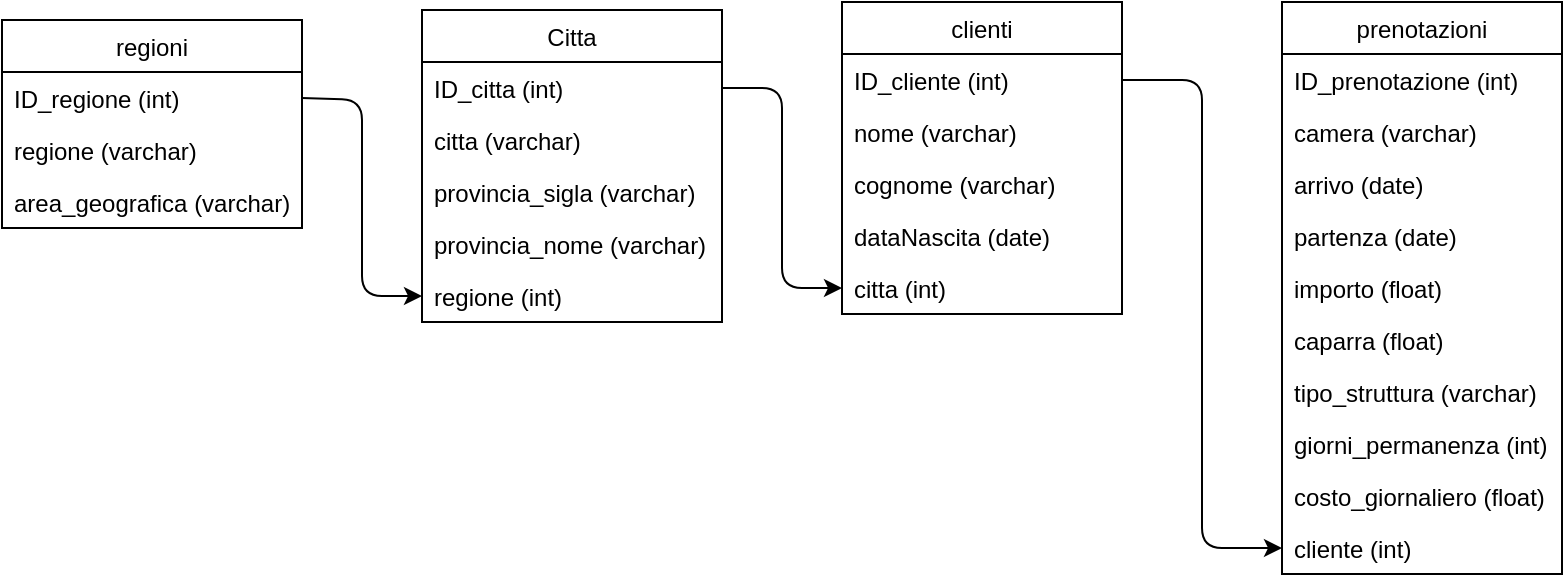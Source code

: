 <mxfile version="21.2.1" type="device">
  <diagram id="suvDxIFzaIpiasAPUyJD" name="Page-1">
    <mxGraphModel dx="1379" dy="916" grid="1" gridSize="10" guides="1" tooltips="1" connect="1" arrows="1" fold="1" page="1" pageScale="1" pageWidth="827" pageHeight="1169" math="0" shadow="0">
      <root>
        <mxCell id="0" />
        <mxCell id="1" parent="0" />
        <mxCell id="8oHFzMwECWW_9gzlxzWU-4" value="regioni" style="swimlane;fontStyle=0;childLayout=stackLayout;horizontal=1;startSize=26;fillColor=none;horizontalStack=0;resizeParent=1;resizeParentMax=0;resizeLast=0;collapsible=1;marginBottom=0;" parent="1" vertex="1">
          <mxGeometry x="20" y="240" width="150" height="104" as="geometry" />
        </mxCell>
        <mxCell id="8oHFzMwECWW_9gzlxzWU-5" value="ID_regione (int)" style="text;strokeColor=none;fillColor=none;align=left;verticalAlign=top;spacingLeft=4;spacingRight=4;overflow=hidden;rotatable=0;points=[[0,0.5],[1,0.5]];portConstraint=eastwest;" parent="8oHFzMwECWW_9gzlxzWU-4" vertex="1">
          <mxGeometry y="26" width="150" height="26" as="geometry" />
        </mxCell>
        <mxCell id="8oHFzMwECWW_9gzlxzWU-6" value="regione (varchar)" style="text;strokeColor=none;fillColor=none;align=left;verticalAlign=top;spacingLeft=4;spacingRight=4;overflow=hidden;rotatable=0;points=[[0,0.5],[1,0.5]];portConstraint=eastwest;" parent="8oHFzMwECWW_9gzlxzWU-4" vertex="1">
          <mxGeometry y="52" width="150" height="26" as="geometry" />
        </mxCell>
        <mxCell id="8oHFzMwECWW_9gzlxzWU-7" value="area_geografica (varchar)" style="text;strokeColor=none;fillColor=none;align=left;verticalAlign=top;spacingLeft=4;spacingRight=4;overflow=hidden;rotatable=0;points=[[0,0.5],[1,0.5]];portConstraint=eastwest;" parent="8oHFzMwECWW_9gzlxzWU-4" vertex="1">
          <mxGeometry y="78" width="150" height="26" as="geometry" />
        </mxCell>
        <mxCell id="8oHFzMwECWW_9gzlxzWU-12" value="clienti" style="swimlane;fontStyle=0;childLayout=stackLayout;horizontal=1;startSize=26;fillColor=none;horizontalStack=0;resizeParent=1;resizeParentMax=0;resizeLast=0;collapsible=1;marginBottom=0;" parent="1" vertex="1">
          <mxGeometry x="440" y="231" width="140" height="156" as="geometry" />
        </mxCell>
        <mxCell id="8oHFzMwECWW_9gzlxzWU-13" value="ID_cliente (int)" style="text;strokeColor=none;fillColor=none;align=left;verticalAlign=top;spacingLeft=4;spacingRight=4;overflow=hidden;rotatable=0;points=[[0,0.5],[1,0.5]];portConstraint=eastwest;" parent="8oHFzMwECWW_9gzlxzWU-12" vertex="1">
          <mxGeometry y="26" width="140" height="26" as="geometry" />
        </mxCell>
        <mxCell id="8oHFzMwECWW_9gzlxzWU-14" value="nome (varchar)" style="text;strokeColor=none;fillColor=none;align=left;verticalAlign=top;spacingLeft=4;spacingRight=4;overflow=hidden;rotatable=0;points=[[0,0.5],[1,0.5]];portConstraint=eastwest;" parent="8oHFzMwECWW_9gzlxzWU-12" vertex="1">
          <mxGeometry y="52" width="140" height="26" as="geometry" />
        </mxCell>
        <mxCell id="8oHFzMwECWW_9gzlxzWU-15" value="cognome (varchar)" style="text;strokeColor=none;fillColor=none;align=left;verticalAlign=top;spacingLeft=4;spacingRight=4;overflow=hidden;rotatable=0;points=[[0,0.5],[1,0.5]];portConstraint=eastwest;" parent="8oHFzMwECWW_9gzlxzWU-12" vertex="1">
          <mxGeometry y="78" width="140" height="26" as="geometry" />
        </mxCell>
        <mxCell id="8oHFzMwECWW_9gzlxzWU-16" value="dataNascita (date)" style="text;strokeColor=none;fillColor=none;align=left;verticalAlign=top;spacingLeft=4;spacingRight=4;overflow=hidden;rotatable=0;points=[[0,0.5],[1,0.5]];portConstraint=eastwest;" parent="8oHFzMwECWW_9gzlxzWU-12" vertex="1">
          <mxGeometry y="104" width="140" height="26" as="geometry" />
        </mxCell>
        <mxCell id="8oHFzMwECWW_9gzlxzWU-17" value="citta (int)" style="text;strokeColor=none;fillColor=none;align=left;verticalAlign=top;spacingLeft=4;spacingRight=4;overflow=hidden;rotatable=0;points=[[0,0.5],[1,0.5]];portConstraint=eastwest;" parent="8oHFzMwECWW_9gzlxzWU-12" vertex="1">
          <mxGeometry y="130" width="140" height="26" as="geometry" />
        </mxCell>
        <mxCell id="8oHFzMwECWW_9gzlxzWU-18" value="prenotazioni" style="swimlane;fontStyle=0;childLayout=stackLayout;horizontal=1;startSize=26;fillColor=none;horizontalStack=0;resizeParent=1;resizeParentMax=0;resizeLast=0;collapsible=1;marginBottom=0;" parent="1" vertex="1">
          <mxGeometry x="660" y="231" width="140" height="286" as="geometry" />
        </mxCell>
        <mxCell id="8oHFzMwECWW_9gzlxzWU-19" value="ID_prenotazione (int)" style="text;strokeColor=none;fillColor=none;align=left;verticalAlign=top;spacingLeft=4;spacingRight=4;overflow=hidden;rotatable=0;points=[[0,0.5],[1,0.5]];portConstraint=eastwest;" parent="8oHFzMwECWW_9gzlxzWU-18" vertex="1">
          <mxGeometry y="26" width="140" height="26" as="geometry" />
        </mxCell>
        <mxCell id="8oHFzMwECWW_9gzlxzWU-20" value="camera (varchar)" style="text;strokeColor=none;fillColor=none;align=left;verticalAlign=top;spacingLeft=4;spacingRight=4;overflow=hidden;rotatable=0;points=[[0,0.5],[1,0.5]];portConstraint=eastwest;" parent="8oHFzMwECWW_9gzlxzWU-18" vertex="1">
          <mxGeometry y="52" width="140" height="26" as="geometry" />
        </mxCell>
        <mxCell id="8oHFzMwECWW_9gzlxzWU-21" value="arrivo (date)" style="text;strokeColor=none;fillColor=none;align=left;verticalAlign=top;spacingLeft=4;spacingRight=4;overflow=hidden;rotatable=0;points=[[0,0.5],[1,0.5]];portConstraint=eastwest;" parent="8oHFzMwECWW_9gzlxzWU-18" vertex="1">
          <mxGeometry y="78" width="140" height="26" as="geometry" />
        </mxCell>
        <mxCell id="8oHFzMwECWW_9gzlxzWU-22" value="partenza (date)" style="text;strokeColor=none;fillColor=none;align=left;verticalAlign=top;spacingLeft=4;spacingRight=4;overflow=hidden;rotatable=0;points=[[0,0.5],[1,0.5]];portConstraint=eastwest;" parent="8oHFzMwECWW_9gzlxzWU-18" vertex="1">
          <mxGeometry y="104" width="140" height="26" as="geometry" />
        </mxCell>
        <mxCell id="8oHFzMwECWW_9gzlxzWU-23" value="importo (float)" style="text;strokeColor=none;fillColor=none;align=left;verticalAlign=top;spacingLeft=4;spacingRight=4;overflow=hidden;rotatable=0;points=[[0,0.5],[1,0.5]];portConstraint=eastwest;" parent="8oHFzMwECWW_9gzlxzWU-18" vertex="1">
          <mxGeometry y="130" width="140" height="26" as="geometry" />
        </mxCell>
        <mxCell id="8oHFzMwECWW_9gzlxzWU-24" value="caparra (float)" style="text;strokeColor=none;fillColor=none;align=left;verticalAlign=top;spacingLeft=4;spacingRight=4;overflow=hidden;rotatable=0;points=[[0,0.5],[1,0.5]];portConstraint=eastwest;" parent="8oHFzMwECWW_9gzlxzWU-18" vertex="1">
          <mxGeometry y="156" width="140" height="26" as="geometry" />
        </mxCell>
        <mxCell id="8oHFzMwECWW_9gzlxzWU-25" value="tipo_struttura (varchar)" style="text;strokeColor=none;fillColor=none;align=left;verticalAlign=top;spacingLeft=4;spacingRight=4;overflow=hidden;rotatable=0;points=[[0,0.5],[1,0.5]];portConstraint=eastwest;" parent="8oHFzMwECWW_9gzlxzWU-18" vertex="1">
          <mxGeometry y="182" width="140" height="26" as="geometry" />
        </mxCell>
        <mxCell id="8oHFzMwECWW_9gzlxzWU-26" value="giorni_permanenza (int)" style="text;strokeColor=none;fillColor=none;align=left;verticalAlign=top;spacingLeft=4;spacingRight=4;overflow=hidden;rotatable=0;points=[[0,0.5],[1,0.5]];portConstraint=eastwest;" parent="8oHFzMwECWW_9gzlxzWU-18" vertex="1">
          <mxGeometry y="208" width="140" height="26" as="geometry" />
        </mxCell>
        <mxCell id="8oHFzMwECWW_9gzlxzWU-27" value="costo_giornaliero (float)" style="text;strokeColor=none;fillColor=none;align=left;verticalAlign=top;spacingLeft=4;spacingRight=4;overflow=hidden;rotatable=0;points=[[0,0.5],[1,0.5]];portConstraint=eastwest;" parent="8oHFzMwECWW_9gzlxzWU-18" vertex="1">
          <mxGeometry y="234" width="140" height="26" as="geometry" />
        </mxCell>
        <mxCell id="8oHFzMwECWW_9gzlxzWU-28" value="cliente (int)" style="text;strokeColor=none;fillColor=none;align=left;verticalAlign=top;spacingLeft=4;spacingRight=4;overflow=hidden;rotatable=0;points=[[0,0.5],[1,0.5]];portConstraint=eastwest;" parent="8oHFzMwECWW_9gzlxzWU-18" vertex="1">
          <mxGeometry y="260" width="140" height="26" as="geometry" />
        </mxCell>
        <mxCell id="8oHFzMwECWW_9gzlxzWU-29" value="Citta" style="swimlane;fontStyle=0;childLayout=stackLayout;horizontal=1;startSize=26;fillColor=none;horizontalStack=0;resizeParent=1;resizeParentMax=0;resizeLast=0;collapsible=1;marginBottom=0;" parent="1" vertex="1">
          <mxGeometry x="230" y="235" width="150" height="156" as="geometry" />
        </mxCell>
        <mxCell id="8oHFzMwECWW_9gzlxzWU-30" value="ID_citta (int)" style="text;strokeColor=none;fillColor=none;align=left;verticalAlign=top;spacingLeft=4;spacingRight=4;overflow=hidden;rotatable=0;points=[[0,0.5],[1,0.5]];portConstraint=eastwest;" parent="8oHFzMwECWW_9gzlxzWU-29" vertex="1">
          <mxGeometry y="26" width="150" height="26" as="geometry" />
        </mxCell>
        <mxCell id="8oHFzMwECWW_9gzlxzWU-31" value="citta (varchar)" style="text;strokeColor=none;fillColor=none;align=left;verticalAlign=top;spacingLeft=4;spacingRight=4;overflow=hidden;rotatable=0;points=[[0,0.5],[1,0.5]];portConstraint=eastwest;" parent="8oHFzMwECWW_9gzlxzWU-29" vertex="1">
          <mxGeometry y="52" width="150" height="26" as="geometry" />
        </mxCell>
        <mxCell id="8oHFzMwECWW_9gzlxzWU-32" value="provincia_sigla (varchar)" style="text;strokeColor=none;fillColor=none;align=left;verticalAlign=top;spacingLeft=4;spacingRight=4;overflow=hidden;rotatable=0;points=[[0,0.5],[1,0.5]];portConstraint=eastwest;" parent="8oHFzMwECWW_9gzlxzWU-29" vertex="1">
          <mxGeometry y="78" width="150" height="26" as="geometry" />
        </mxCell>
        <mxCell id="8oHFzMwECWW_9gzlxzWU-33" value="provincia_nome (varchar)" style="text;strokeColor=none;fillColor=none;align=left;verticalAlign=top;spacingLeft=4;spacingRight=4;overflow=hidden;rotatable=0;points=[[0,0.5],[1,0.5]];portConstraint=eastwest;" parent="8oHFzMwECWW_9gzlxzWU-29" vertex="1">
          <mxGeometry y="104" width="150" height="26" as="geometry" />
        </mxCell>
        <mxCell id="8oHFzMwECWW_9gzlxzWU-34" value="regione (int)" style="text;strokeColor=none;fillColor=none;align=left;verticalAlign=top;spacingLeft=4;spacingRight=4;overflow=hidden;rotatable=0;points=[[0,0.5],[1,0.5]];portConstraint=eastwest;" parent="8oHFzMwECWW_9gzlxzWU-29" vertex="1">
          <mxGeometry y="130" width="150" height="26" as="geometry" />
        </mxCell>
        <mxCell id="8oHFzMwECWW_9gzlxzWU-35" value="" style="endArrow=classic;html=1;entryX=0;entryY=0.5;entryDx=0;entryDy=0;exitX=1;exitY=0.5;exitDx=0;exitDy=0;" parent="1" source="8oHFzMwECWW_9gzlxzWU-5" target="8oHFzMwECWW_9gzlxzWU-34" edge="1">
          <mxGeometry width="50" height="50" relative="1" as="geometry">
            <mxPoint x="100" y="590" as="sourcePoint" />
            <mxPoint x="150" y="540" as="targetPoint" />
            <Array as="points">
              <mxPoint x="200" y="280" />
              <mxPoint x="200" y="378" />
            </Array>
          </mxGeometry>
        </mxCell>
        <mxCell id="8oHFzMwECWW_9gzlxzWU-37" value="" style="endArrow=classic;html=1;exitX=1;exitY=0.5;exitDx=0;exitDy=0;entryX=0;entryY=0.5;entryDx=0;entryDy=0;" parent="1" source="8oHFzMwECWW_9gzlxzWU-30" target="8oHFzMwECWW_9gzlxzWU-17" edge="1">
          <mxGeometry width="50" height="50" relative="1" as="geometry">
            <mxPoint x="190" y="461" as="sourcePoint" />
            <mxPoint x="240" y="411" as="targetPoint" />
            <Array as="points">
              <mxPoint x="410" y="274" />
              <mxPoint x="410" y="374" />
            </Array>
          </mxGeometry>
        </mxCell>
        <mxCell id="8oHFzMwECWW_9gzlxzWU-39" value="" style="endArrow=classic;html=1;entryX=0;entryY=0.5;entryDx=0;entryDy=0;exitX=1;exitY=0.5;exitDx=0;exitDy=0;" parent="1" source="8oHFzMwECWW_9gzlxzWU-13" target="8oHFzMwECWW_9gzlxzWU-28" edge="1">
          <mxGeometry width="50" height="50" relative="1" as="geometry">
            <mxPoint x="190" y="591" as="sourcePoint" />
            <mxPoint x="240" y="541" as="targetPoint" />
            <Array as="points">
              <mxPoint x="620" y="270" />
              <mxPoint x="620" y="504" />
            </Array>
          </mxGeometry>
        </mxCell>
      </root>
    </mxGraphModel>
  </diagram>
</mxfile>

